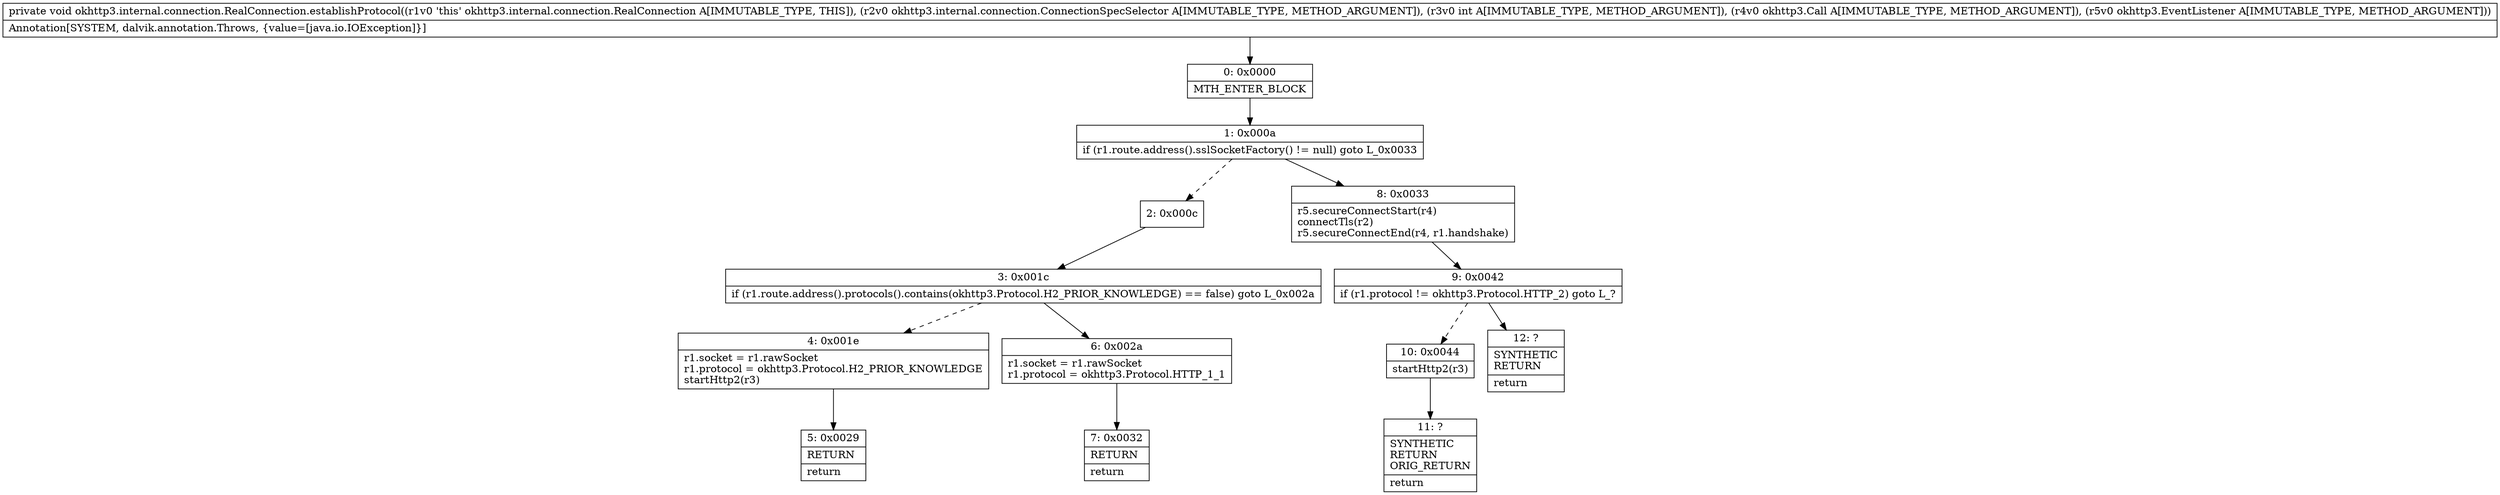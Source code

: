 digraph "CFG forokhttp3.internal.connection.RealConnection.establishProtocol(Lokhttp3\/internal\/connection\/ConnectionSpecSelector;ILokhttp3\/Call;Lokhttp3\/EventListener;)V" {
Node_0 [shape=record,label="{0\:\ 0x0000|MTH_ENTER_BLOCK\l}"];
Node_1 [shape=record,label="{1\:\ 0x000a|if (r1.route.address().sslSocketFactory() != null) goto L_0x0033\l}"];
Node_2 [shape=record,label="{2\:\ 0x000c}"];
Node_3 [shape=record,label="{3\:\ 0x001c|if (r1.route.address().protocols().contains(okhttp3.Protocol.H2_PRIOR_KNOWLEDGE) == false) goto L_0x002a\l}"];
Node_4 [shape=record,label="{4\:\ 0x001e|r1.socket = r1.rawSocket\lr1.protocol = okhttp3.Protocol.H2_PRIOR_KNOWLEDGE\lstartHttp2(r3)\l}"];
Node_5 [shape=record,label="{5\:\ 0x0029|RETURN\l|return\l}"];
Node_6 [shape=record,label="{6\:\ 0x002a|r1.socket = r1.rawSocket\lr1.protocol = okhttp3.Protocol.HTTP_1_1\l}"];
Node_7 [shape=record,label="{7\:\ 0x0032|RETURN\l|return\l}"];
Node_8 [shape=record,label="{8\:\ 0x0033|r5.secureConnectStart(r4)\lconnectTls(r2)\lr5.secureConnectEnd(r4, r1.handshake)\l}"];
Node_9 [shape=record,label="{9\:\ 0x0042|if (r1.protocol != okhttp3.Protocol.HTTP_2) goto L_?\l}"];
Node_10 [shape=record,label="{10\:\ 0x0044|startHttp2(r3)\l}"];
Node_11 [shape=record,label="{11\:\ ?|SYNTHETIC\lRETURN\lORIG_RETURN\l|return\l}"];
Node_12 [shape=record,label="{12\:\ ?|SYNTHETIC\lRETURN\l|return\l}"];
MethodNode[shape=record,label="{private void okhttp3.internal.connection.RealConnection.establishProtocol((r1v0 'this' okhttp3.internal.connection.RealConnection A[IMMUTABLE_TYPE, THIS]), (r2v0 okhttp3.internal.connection.ConnectionSpecSelector A[IMMUTABLE_TYPE, METHOD_ARGUMENT]), (r3v0 int A[IMMUTABLE_TYPE, METHOD_ARGUMENT]), (r4v0 okhttp3.Call A[IMMUTABLE_TYPE, METHOD_ARGUMENT]), (r5v0 okhttp3.EventListener A[IMMUTABLE_TYPE, METHOD_ARGUMENT]))  | Annotation[SYSTEM, dalvik.annotation.Throws, \{value=[java.io.IOException]\}]\l}"];
MethodNode -> Node_0;
Node_0 -> Node_1;
Node_1 -> Node_2[style=dashed];
Node_1 -> Node_8;
Node_2 -> Node_3;
Node_3 -> Node_4[style=dashed];
Node_3 -> Node_6;
Node_4 -> Node_5;
Node_6 -> Node_7;
Node_8 -> Node_9;
Node_9 -> Node_10[style=dashed];
Node_9 -> Node_12;
Node_10 -> Node_11;
}

